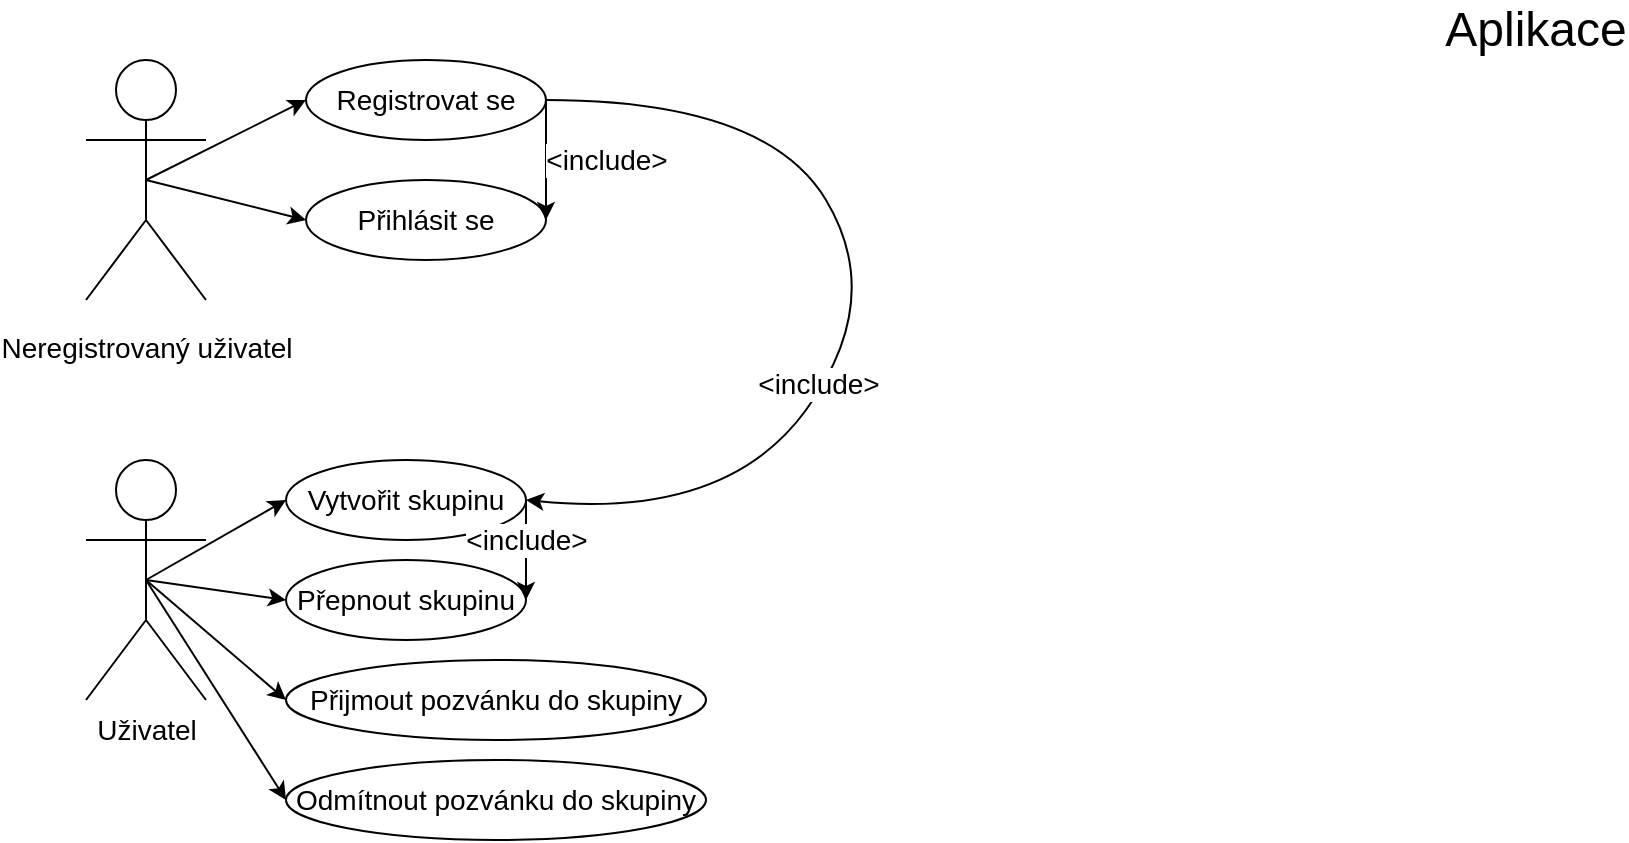 <mxfile version="20.6.2" type="device"><diagram id="jqEfg7KUz4Q2hc0QagN2" name="Stránka-1"><mxGraphModel dx="1406" dy="826" grid="1" gridSize="10" guides="1" tooltips="1" connect="1" arrows="1" fold="1" page="1" pageScale="1" pageWidth="827" pageHeight="1169" math="0" shadow="0"><root><mxCell id="0"/><mxCell id="1" parent="0"/><mxCell id="8erHMNvDYhzJMsykqShI-1" value="&lt;font style=&quot;font-size: 24px;&quot;&gt;Aplikace&lt;/font&gt;" style="text;html=1;strokeColor=none;fillColor=none;align=center;verticalAlign=middle;whiteSpace=wrap;rounded=0;" parent="1" vertex="1"><mxGeometry x="740" y="10" width="70" height="30" as="geometry"/></mxCell><mxCell id="8erHMNvDYhzJMsykqShI-2" value="&lt;font style=&quot;font-size: 14px;&quot;&gt;Neregistrovaný uživatel&lt;/font&gt;" style="shape=umlActor;verticalLabelPosition=bottom;verticalAlign=top;html=1;outlineConnect=0;fontSize=24;" parent="1" vertex="1"><mxGeometry x="50" y="40" width="60" height="120" as="geometry"/></mxCell><mxCell id="8erHMNvDYhzJMsykqShI-3" value="Registrovat se" style="ellipse;whiteSpace=wrap;html=1;fontSize=14;" parent="1" vertex="1"><mxGeometry x="160" y="40" width="120" height="40" as="geometry"/></mxCell><mxCell id="8erHMNvDYhzJMsykqShI-4" value="Přihlásit se" style="ellipse;whiteSpace=wrap;html=1;fontSize=14;" parent="1" vertex="1"><mxGeometry x="160" y="100" width="120" height="40" as="geometry"/></mxCell><mxCell id="8erHMNvDYhzJMsykqShI-5" value="" style="endArrow=classic;html=1;rounded=0;fontSize=14;exitX=0.5;exitY=0.5;exitDx=0;exitDy=0;exitPerimeter=0;entryX=0;entryY=0.5;entryDx=0;entryDy=0;" parent="1" source="8erHMNvDYhzJMsykqShI-2" target="8erHMNvDYhzJMsykqShI-3" edge="1"><mxGeometry width="50" height="50" relative="1" as="geometry"><mxPoint x="390" y="340" as="sourcePoint"/><mxPoint x="440" y="290" as="targetPoint"/></mxGeometry></mxCell><mxCell id="8erHMNvDYhzJMsykqShI-6" value="" style="endArrow=classic;html=1;rounded=0;fontSize=14;exitX=0.5;exitY=0.5;exitDx=0;exitDy=0;exitPerimeter=0;entryX=0;entryY=0.5;entryDx=0;entryDy=0;" parent="1" source="8erHMNvDYhzJMsykqShI-2" target="8erHMNvDYhzJMsykqShI-4" edge="1"><mxGeometry width="50" height="50" relative="1" as="geometry"><mxPoint x="90" y="110" as="sourcePoint"/><mxPoint x="170" y="70" as="targetPoint"/></mxGeometry></mxCell><mxCell id="8erHMNvDYhzJMsykqShI-7" value="" style="endArrow=classic;html=1;rounded=0;fontSize=14;exitX=1;exitY=0.5;exitDx=0;exitDy=0;entryX=1;entryY=0.5;entryDx=0;entryDy=0;" parent="1" source="8erHMNvDYhzJMsykqShI-3" target="8erHMNvDYhzJMsykqShI-4" edge="1"><mxGeometry width="50" height="50" relative="1" as="geometry"><mxPoint x="390" y="340" as="sourcePoint"/><mxPoint x="440" y="290" as="targetPoint"/></mxGeometry></mxCell><mxCell id="8erHMNvDYhzJMsykqShI-8" value="&amp;lt;include&amp;gt;" style="edgeLabel;html=1;align=center;verticalAlign=middle;resizable=0;points=[];fontSize=14;" parent="8erHMNvDYhzJMsykqShI-7" vertex="1" connectable="0"><mxGeometry x="0.333" y="2" relative="1" as="geometry"><mxPoint x="28" y="-10" as="offset"/></mxGeometry></mxCell><mxCell id="8erHMNvDYhzJMsykqShI-9" value="Uživatel" style="shape=umlActor;verticalLabelPosition=bottom;verticalAlign=top;html=1;outlineConnect=0;fontSize=14;" parent="1" vertex="1"><mxGeometry x="50" y="240" width="60" height="120" as="geometry"/></mxCell><mxCell id="8erHMNvDYhzJMsykqShI-11" value="Vytvořit skupinu" style="ellipse;whiteSpace=wrap;html=1;fontSize=14;" parent="1" vertex="1"><mxGeometry x="150" y="240" width="120" height="40" as="geometry"/></mxCell><mxCell id="8erHMNvDYhzJMsykqShI-12" value="Přepnout skupinu" style="ellipse;whiteSpace=wrap;html=1;fontSize=14;" parent="1" vertex="1"><mxGeometry x="150" y="290" width="120" height="40" as="geometry"/></mxCell><mxCell id="8erHMNvDYhzJMsykqShI-13" value="" style="curved=1;endArrow=classic;html=1;rounded=0;fontSize=14;exitX=1;exitY=0.5;exitDx=0;exitDy=0;entryX=1;entryY=0.5;entryDx=0;entryDy=0;" parent="1" source="8erHMNvDYhzJMsykqShI-3" target="8erHMNvDYhzJMsykqShI-11" edge="1"><mxGeometry width="50" height="50" relative="1" as="geometry"><mxPoint x="390" y="340" as="sourcePoint"/><mxPoint x="440" y="290" as="targetPoint"/><Array as="points"><mxPoint x="390" y="60"/><mxPoint x="450" y="160"/><mxPoint x="370" y="270"/></Array></mxGeometry></mxCell><mxCell id="8erHMNvDYhzJMsykqShI-14" value="&amp;lt;include&amp;gt;" style="edgeLabel;html=1;align=center;verticalAlign=middle;resizable=0;points=[];fontSize=14;" parent="8erHMNvDYhzJMsykqShI-13" vertex="1" connectable="0"><mxGeometry x="0.212" y="-3" relative="1" as="geometry"><mxPoint as="offset"/></mxGeometry></mxCell><mxCell id="8erHMNvDYhzJMsykqShI-16" value="" style="endArrow=classic;html=1;rounded=0;fontSize=14;exitX=1;exitY=0.5;exitDx=0;exitDy=0;entryX=1;entryY=0.5;entryDx=0;entryDy=0;" parent="1" source="8erHMNvDYhzJMsykqShI-11" target="8erHMNvDYhzJMsykqShI-12" edge="1"><mxGeometry width="50" height="50" relative="1" as="geometry"><mxPoint x="390" y="340" as="sourcePoint"/><mxPoint x="440" y="290" as="targetPoint"/></mxGeometry></mxCell><mxCell id="8erHMNvDYhzJMsykqShI-17" value="&amp;lt;include&amp;gt;" style="edgeLabel;html=1;align=center;verticalAlign=middle;resizable=0;points=[];fontSize=14;" parent="8erHMNvDYhzJMsykqShI-16" vertex="1" connectable="0"><mxGeometry x="-0.44" y="1" relative="1" as="geometry"><mxPoint x="-1" y="6" as="offset"/></mxGeometry></mxCell><mxCell id="8erHMNvDYhzJMsykqShI-19" value="Přijmout pozvánku do skupiny" style="ellipse;whiteSpace=wrap;html=1;fontSize=14;" parent="1" vertex="1"><mxGeometry x="150" y="340" width="210" height="40" as="geometry"/></mxCell><mxCell id="8erHMNvDYhzJMsykqShI-21" value="" style="endArrow=classic;html=1;rounded=0;fontSize=14;exitX=0.5;exitY=0.5;exitDx=0;exitDy=0;exitPerimeter=0;entryX=0;entryY=0.5;entryDx=0;entryDy=0;" parent="1" source="8erHMNvDYhzJMsykqShI-9" target="8erHMNvDYhzJMsykqShI-11" edge="1"><mxGeometry width="50" height="50" relative="1" as="geometry"><mxPoint x="360" y="180" as="sourcePoint"/><mxPoint x="410" y="130" as="targetPoint"/></mxGeometry></mxCell><mxCell id="8erHMNvDYhzJMsykqShI-22" value="" style="endArrow=classic;html=1;rounded=0;fontSize=14;exitX=0.5;exitY=0.5;exitDx=0;exitDy=0;exitPerimeter=0;entryX=0;entryY=0.5;entryDx=0;entryDy=0;" parent="1" source="8erHMNvDYhzJMsykqShI-9" target="8erHMNvDYhzJMsykqShI-12" edge="1"><mxGeometry width="50" height="50" relative="1" as="geometry"><mxPoint x="90" y="310.0" as="sourcePoint"/><mxPoint x="160" y="270.0" as="targetPoint"/></mxGeometry></mxCell><mxCell id="8erHMNvDYhzJMsykqShI-23" value="" style="endArrow=classic;html=1;rounded=0;fontSize=14;exitX=0.5;exitY=0.5;exitDx=0;exitDy=0;exitPerimeter=0;entryX=0;entryY=0.5;entryDx=0;entryDy=0;" parent="1" source="8erHMNvDYhzJMsykqShI-9" target="8erHMNvDYhzJMsykqShI-19" edge="1"><mxGeometry width="50" height="50" relative="1" as="geometry"><mxPoint x="100" y="320.0" as="sourcePoint"/><mxPoint x="170" y="280.0" as="targetPoint"/></mxGeometry></mxCell><mxCell id="8erHMNvDYhzJMsykqShI-24" value="Odmítnout pozvánku do skupiny" style="ellipse;whiteSpace=wrap;html=1;fontSize=14;" parent="1" vertex="1"><mxGeometry x="150" y="390" width="210" height="40" as="geometry"/></mxCell><mxCell id="8erHMNvDYhzJMsykqShI-25" value="" style="endArrow=classic;html=1;rounded=0;fontSize=14;exitX=0.5;exitY=0.5;exitDx=0;exitDy=0;exitPerimeter=0;entryX=0;entryY=0.5;entryDx=0;entryDy=0;" parent="1" source="8erHMNvDYhzJMsykqShI-9" target="8erHMNvDYhzJMsykqShI-24" edge="1"><mxGeometry width="50" height="50" relative="1" as="geometry"><mxPoint x="90" y="310.0" as="sourcePoint"/><mxPoint x="160" y="370" as="targetPoint"/></mxGeometry></mxCell></root></mxGraphModel></diagram></mxfile>